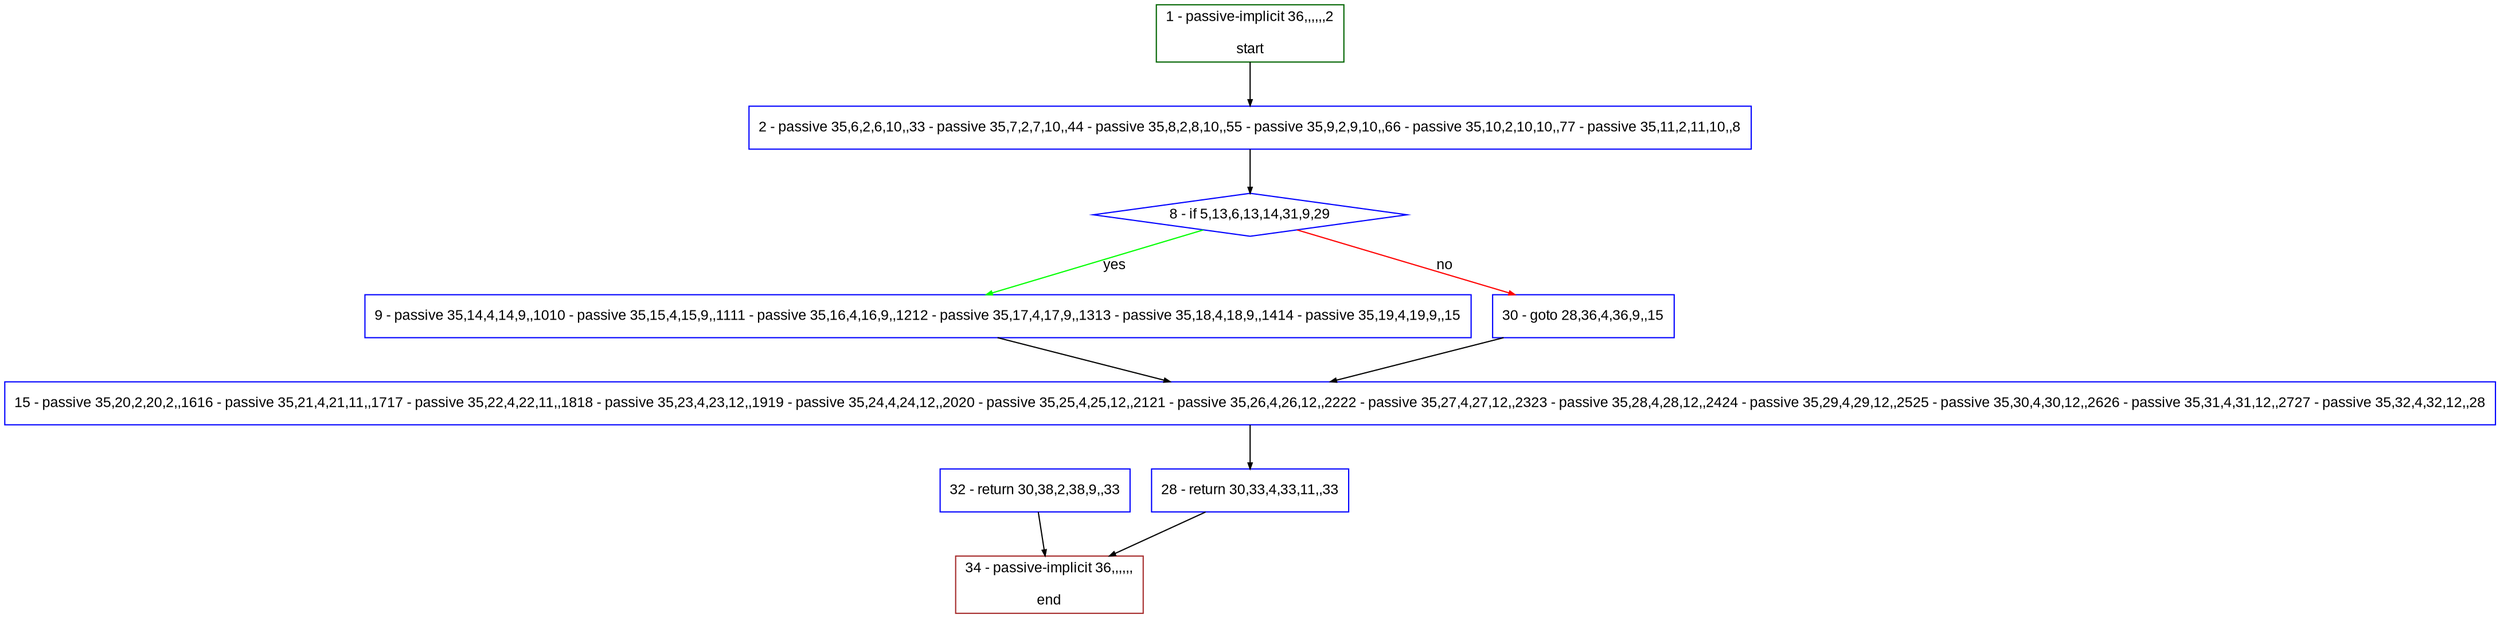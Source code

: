 digraph "" {
  graph [bgcolor="white", fillcolor="#FFFFCC", pack="true", packmode="clust", fontname="Arial", label="", fontsize="12", compound="true", style="rounded,filled"];
  node [node_initialized="no", fillcolor="white", fontname="Arial", label="", color="grey", fontsize="12", fixedsize="false", compound="true", shape="rectangle", style="filled"];
  edge [arrowtail="none", lhead="", fontcolor="black", fontname="Arial", label="", color="black", fontsize="12", arrowhead="normal", arrowsize="0.5", compound="true", ltail="", dir="forward"];
  __N1 [fillcolor="#ffffff", label="2 - passive 35,6,2,6,10,,33 - passive 35,7,2,7,10,,44 - passive 35,8,2,8,10,,55 - passive 35,9,2,9,10,,66 - passive 35,10,2,10,10,,77 - passive 35,11,2,11,10,,8", color="#0000ff", shape="box", style="filled"];
  __N2 [fillcolor="#ffffff", label="1 - passive-implicit 36,,,,,,2\n\nstart", color="#006400", shape="box", style="filled"];
  __N3 [fillcolor="#ffffff", label="8 - if 5,13,6,13,14,31,9,29", color="#0000ff", shape="diamond", style="filled"];
  __N4 [fillcolor="#ffffff", label="9 - passive 35,14,4,14,9,,1010 - passive 35,15,4,15,9,,1111 - passive 35,16,4,16,9,,1212 - passive 35,17,4,17,9,,1313 - passive 35,18,4,18,9,,1414 - passive 35,19,4,19,9,,15", color="#0000ff", shape="box", style="filled"];
  __N5 [fillcolor="#ffffff", label="30 - goto 28,36,4,36,9,,15", color="#0000ff", shape="box", style="filled"];
  __N6 [fillcolor="#ffffff", label="15 - passive 35,20,2,20,2,,1616 - passive 35,21,4,21,11,,1717 - passive 35,22,4,22,11,,1818 - passive 35,23,4,23,12,,1919 - passive 35,24,4,24,12,,2020 - passive 35,25,4,25,12,,2121 - passive 35,26,4,26,12,,2222 - passive 35,27,4,27,12,,2323 - passive 35,28,4,28,12,,2424 - passive 35,29,4,29,12,,2525 - passive 35,30,4,30,12,,2626 - passive 35,31,4,31,12,,2727 - passive 35,32,4,32,12,,28", color="#0000ff", shape="box", style="filled"];
  __N7 [fillcolor="#ffffff", label="28 - return 30,33,4,33,11,,33", color="#0000ff", shape="box", style="filled"];
  __N8 [fillcolor="#ffffff", label="34 - passive-implicit 36,,,,,,\n\nend", color="#a52a2a", shape="box", style="filled"];
  __N9 [fillcolor="#ffffff", label="32 - return 30,38,2,38,9,,33", color="#0000ff", shape="box", style="filled"];
  __N2 -> __N1 [arrowtail="none", color="#000000", label="", arrowhead="normal", dir="forward"];
  __N1 -> __N3 [arrowtail="none", color="#000000", label="", arrowhead="normal", dir="forward"];
  __N3 -> __N4 [arrowtail="none", color="#00ff00", label="yes", arrowhead="normal", dir="forward"];
  __N3 -> __N5 [arrowtail="none", color="#ff0000", label="no", arrowhead="normal", dir="forward"];
  __N4 -> __N6 [arrowtail="none", color="#000000", label="", arrowhead="normal", dir="forward"];
  __N6 -> __N7 [arrowtail="none", color="#000000", label="", arrowhead="normal", dir="forward"];
  __N7 -> __N8 [arrowtail="none", color="#000000", label="", arrowhead="normal", dir="forward"];
  __N5 -> __N6 [arrowtail="none", color="#000000", label="", arrowhead="normal", dir="forward"];
  __N9 -> __N8 [arrowtail="none", color="#000000", label="", arrowhead="normal", dir="forward"];
}
